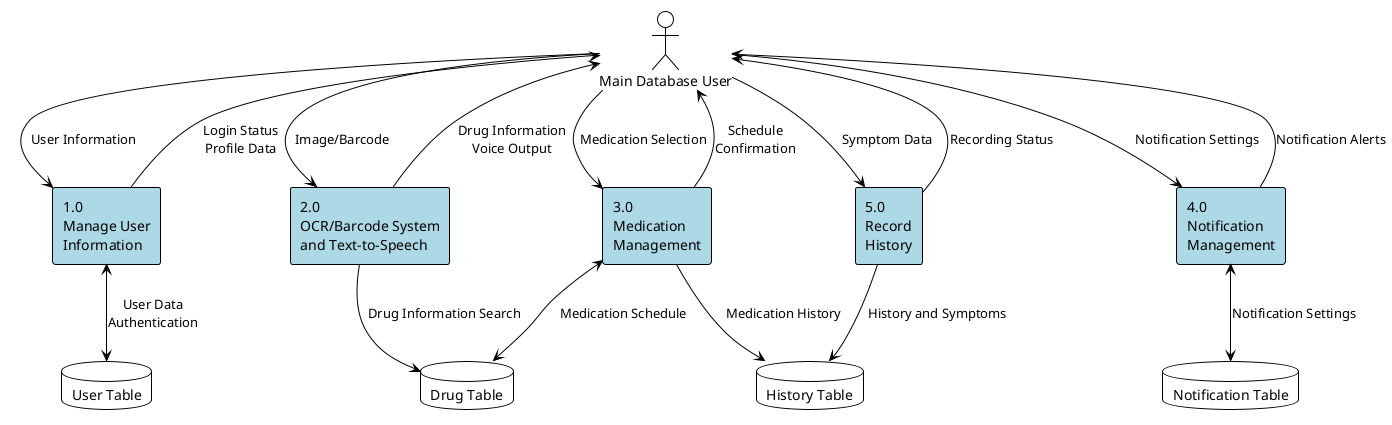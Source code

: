 @startuml CapYaDoo_Level1_DFD_English
!theme plain
skinparam backgroundColor white
skinparam rectangle {
    BackgroundColor lightblue
    BorderColor black
}

' ฐานข้อมูลหลัก = Main Database User
actor "Main Database User" as Admin
' ตารางผู้ใช้งาน = User Table
database "User Table" as UserDB
' ตารางยา = Drug Table  
database "Drug Table" as DrugDB  
' ตารางประวัติ = History Table
database "History Table" as HistoryDB
' ตารางแจ้งเตือน = Notification Table
database "Notification Table" as NotifDB

' จัดการข้อมูลผู้ใช้ = Manage User Information
rectangle "1.0\nManage User\nInformation" as P1
' ระบบ OCR/Barcode และ Text-to-Speech = OCR/Barcode System and Text-to-Speech
rectangle "2.0\nOCR/Barcode System\nand Text-to-Speech" as P2
' การจัดการยา = Medication Management
rectangle "3.0\nMedication\nManagement" as P3
' การจัดการแจ้งเตือน = Notification Management
rectangle "4.0\nNotification\nManagement" as P4
' บันทึกประวัติ = Record History
rectangle "5.0\nRecord\nHistory" as P5

' Input from Admin
' ข้อมูลผู้ใช้ = User Information
Admin --> P1 : User Information
' รูปภาพ/บาร์โค้ด = Image/Barcode
Admin --> P2 : Image/Barcode
' การเลือกยา = Medication Selection
Admin --> P3 : Medication Selection
' การตั้งค่าแจ้งเตือน = Notification Settings
Admin --> P4 : Notification Settings
' ข้อมูลอาการ = Symptom Data
Admin --> P5 : Symptom Data

' Output to Admin
' สถานะการเข้าสู่ระบบ = Login Status, ข้อมูลโปรไฟล์ = Profile Data
P1 --> Admin : Login Status\nProfile Data
' ข้อมูลยา = Drug Information, เสียงพูด = Voice Output
P2 --> Admin : Drug Information\nVoice Output
' ตารางเวลา = Schedule, การยืนยัน = Confirmation
P3 --> Admin : Schedule\nConfirmation
' การแจ้งเตือน = Notification Alerts
P4 --> Admin : Notification Alerts
' สถานะการบันทึก = Recording Status
P5 --> Admin : Recording Status

' Database connections
' ข้อมูลผู้ใช้ = User Data, การยืนยันตัวตน = Authentication
P1 <--> UserDB : User Data\nAuthentication
' ค้นหาข้อมูลยา = Drug Information Search
P2 --> DrugDB : Drug Information Search
' ตารางเวลายา = Medication Schedule
P3 <--> DrugDB : Medication Schedule
' ประวัติการทานยา = Medication History
P3 --> HistoryDB : Medication History
' การตั้งค่าแจ้งเตือน = Notification Settings
P4 <--> NotifDB : Notification Settings
' ประวัติและอาการ = History and Symptoms
P5 --> HistoryDB : History and Symptoms

@enduml
